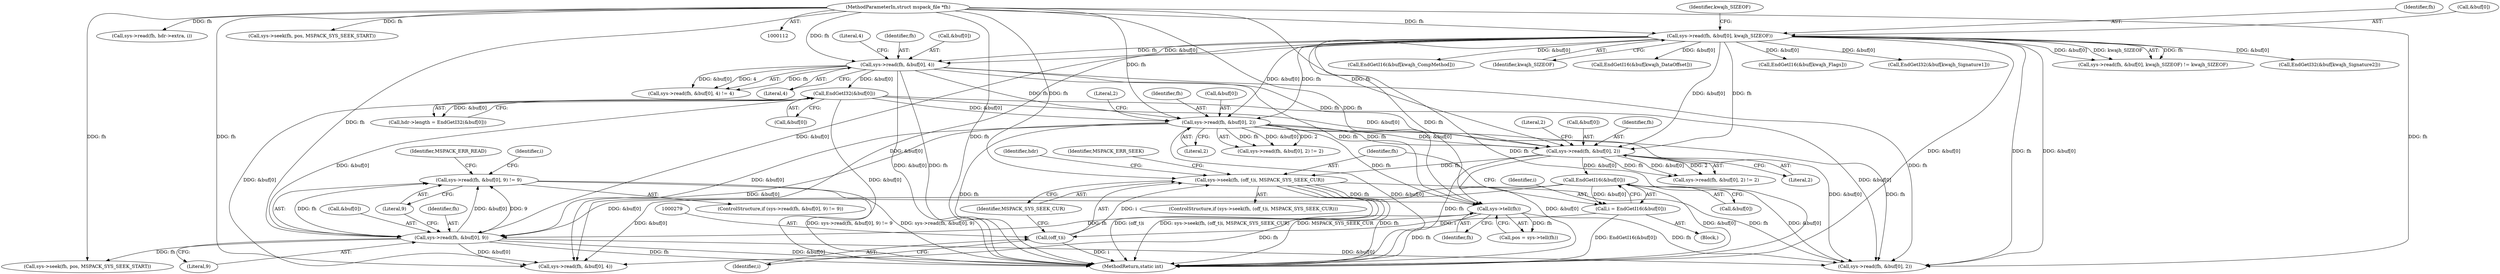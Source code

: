 digraph "0_libmspack_0b0ef9344255ff5acfac6b7af09198ac9c9756c8@API" {
"1000326" [label="(Call,sys->read(fh, &buf[0], 9) != 9)"];
"1000327" [label="(Call,sys->read(fh, &buf[0], 9))"];
"1000296" [label="(Call,sys->tell(fh))"];
"1000211" [label="(Call,sys->read(fh, &buf[0], 4))"];
"1000121" [label="(Call,sys->read(fh, &buf[0], kwajh_SIZEOF))"];
"1000114" [label="(MethodParameterIn,struct mspack_file *fh)"];
"1000239" [label="(Call,sys->read(fh, &buf[0], 2))"];
"1000225" [label="(Call,EndGetI32(&buf[0]))"];
"1000276" [label="(Call,sys->seek(fh, (off_t)i, MSPACK_SYS_SEEK_CUR))"];
"1000258" [label="(Call,sys->read(fh, &buf[0], 2))"];
"1000278" [label="(Call,(off_t)i)"];
"1000268" [label="(Call,i = EndGetI16(&buf[0]))"];
"1000270" [label="(Call,EndGetI16(&buf[0]))"];
"1000327" [label="(Call,sys->read(fh, &buf[0], 9))"];
"1000278" [label="(Call,(off_t)i)"];
"1000325" [label="(ControlStructure,if (sys->read(fh, &buf[0], 9) != 9))"];
"1000512" [label="(MethodReturn,static int)"];
"1000326" [label="(Call,sys->read(fh, &buf[0], 9) != 9)"];
"1000287" [label="(Identifier,hdr)"];
"1000128" [label="(Identifier,kwajh_SIZEOF)"];
"1000258" [label="(Call,sys->read(fh, &buf[0], 2))"];
"1000122" [label="(Identifier,fh)"];
"1000246" [label="(Literal,2)"];
"1000221" [label="(Call,hdr->length = EndGetI32(&buf[0]))"];
"1000281" [label="(Identifier,MSPACK_SYS_SEEK_CUR)"];
"1000334" [label="(Literal,9)"];
"1000257" [label="(Call,sys->read(fh, &buf[0], 2) != 2)"];
"1000177" [label="(Call,EndGetI16(&buf[kwajh_Flags]))"];
"1000294" [label="(Call,pos = sys->tell(fh))"];
"1000297" [label="(Identifier,fh)"];
"1000212" [label="(Identifier,fh)"];
"1000270" [label="(Call,EndGetI16(&buf[0]))"];
"1000137" [label="(Call,EndGetI32(&buf[kwajh_Signature1]))"];
"1000225" [label="(Call,EndGetI32(&buf[0]))"];
"1000277" [label="(Identifier,fh)"];
"1000213" [label="(Call,&buf[0])"];
"1000210" [label="(Call,sys->read(fh, &buf[0], 4) != 4)"];
"1000120" [label="(Call,sys->read(fh, &buf[0], kwajh_SIZEOF) != kwajh_SIZEOF)"];
"1000271" [label="(Call,&buf[0])"];
"1000296" [label="(Call,sys->tell(fh))"];
"1000264" [label="(Literal,2)"];
"1000211" [label="(Call,sys->read(fh, &buf[0], 4))"];
"1000146" [label="(Call,EndGetI32(&buf[kwajh_Signature2]))"];
"1000245" [label="(Literal,2)"];
"1000217" [label="(Literal,4)"];
"1000240" [label="(Identifier,fh)"];
"1000159" [label="(Call,EndGetI16(&buf[kwajh_CompMethod]))"];
"1000489" [label="(Call,sys->read(fh, hdr->extra, i))"];
"1000127" [label="(Identifier,kwajh_SIZEOF)"];
"1000265" [label="(Literal,2)"];
"1000168" [label="(Call,EndGetI16(&buf[kwajh_DataOffset]))"];
"1000255" [label="(Block,)"];
"1000275" [label="(ControlStructure,if (sys->seek(fh, (off_t)i, MSPACK_SYS_SEEK_CUR)))"];
"1000241" [label="(Call,&buf[0])"];
"1000329" [label="(Call,&buf[0])"];
"1000269" [label="(Identifier,i)"];
"1000238" [label="(Call,sys->read(fh, &buf[0], 2) != 2)"];
"1000268" [label="(Call,i = EndGetI16(&buf[0]))"];
"1000450" [label="(Call,sys->read(fh, &buf[0], 2))"];
"1000226" [label="(Call,&buf[0])"];
"1000283" [label="(Identifier,MSPACK_ERR_SEEK)"];
"1000280" [label="(Identifier,i)"];
"1000114" [label="(MethodParameterIn,struct mspack_file *fh)"];
"1000260" [label="(Call,&buf[0])"];
"1000276" [label="(Call,sys->seek(fh, (off_t)i, MSPACK_SYS_SEEK_CUR))"];
"1000333" [label="(Literal,9)"];
"1000218" [label="(Literal,4)"];
"1000339" [label="(Identifier,i)"];
"1000336" [label="(Identifier,MSPACK_ERR_READ)"];
"1000431" [label="(Call,sys->seek(fh, pos, MSPACK_SYS_SEEK_START))"];
"1000259" [label="(Identifier,fh)"];
"1000328" [label="(Identifier,fh)"];
"1000389" [label="(Call,sys->read(fh, &buf[0], 4))"];
"1000121" [label="(Call,sys->read(fh, &buf[0], kwajh_SIZEOF))"];
"1000239" [label="(Call,sys->read(fh, &buf[0], 2))"];
"1000123" [label="(Call,&buf[0])"];
"1000369" [label="(Call,sys->seek(fh, pos, MSPACK_SYS_SEEK_START))"];
"1000326" -> "1000325"  [label="AST: "];
"1000326" -> "1000334"  [label="CFG: "];
"1000327" -> "1000326"  [label="AST: "];
"1000334" -> "1000326"  [label="AST: "];
"1000336" -> "1000326"  [label="CFG: "];
"1000339" -> "1000326"  [label="CFG: "];
"1000326" -> "1000512"  [label="DDG: sys->read(fh, &buf[0], 9) != 9"];
"1000326" -> "1000512"  [label="DDG: sys->read(fh, &buf[0], 9)"];
"1000327" -> "1000326"  [label="DDG: fh"];
"1000327" -> "1000326"  [label="DDG: &buf[0]"];
"1000327" -> "1000326"  [label="DDG: 9"];
"1000327" -> "1000333"  [label="CFG: "];
"1000328" -> "1000327"  [label="AST: "];
"1000329" -> "1000327"  [label="AST: "];
"1000333" -> "1000327"  [label="AST: "];
"1000334" -> "1000327"  [label="CFG: "];
"1000327" -> "1000512"  [label="DDG: fh"];
"1000327" -> "1000512"  [label="DDG: &buf[0]"];
"1000296" -> "1000327"  [label="DDG: fh"];
"1000114" -> "1000327"  [label="DDG: fh"];
"1000225" -> "1000327"  [label="DDG: &buf[0]"];
"1000121" -> "1000327"  [label="DDG: &buf[0]"];
"1000239" -> "1000327"  [label="DDG: &buf[0]"];
"1000270" -> "1000327"  [label="DDG: &buf[0]"];
"1000327" -> "1000369"  [label="DDG: fh"];
"1000327" -> "1000389"  [label="DDG: &buf[0]"];
"1000327" -> "1000450"  [label="DDG: &buf[0]"];
"1000296" -> "1000294"  [label="AST: "];
"1000296" -> "1000297"  [label="CFG: "];
"1000297" -> "1000296"  [label="AST: "];
"1000294" -> "1000296"  [label="CFG: "];
"1000296" -> "1000512"  [label="DDG: fh"];
"1000296" -> "1000294"  [label="DDG: fh"];
"1000211" -> "1000296"  [label="DDG: fh"];
"1000239" -> "1000296"  [label="DDG: fh"];
"1000276" -> "1000296"  [label="DDG: fh"];
"1000121" -> "1000296"  [label="DDG: fh"];
"1000114" -> "1000296"  [label="DDG: fh"];
"1000296" -> "1000389"  [label="DDG: fh"];
"1000296" -> "1000450"  [label="DDG: fh"];
"1000211" -> "1000210"  [label="AST: "];
"1000211" -> "1000217"  [label="CFG: "];
"1000212" -> "1000211"  [label="AST: "];
"1000213" -> "1000211"  [label="AST: "];
"1000217" -> "1000211"  [label="AST: "];
"1000218" -> "1000211"  [label="CFG: "];
"1000211" -> "1000512"  [label="DDG: fh"];
"1000211" -> "1000512"  [label="DDG: &buf[0]"];
"1000211" -> "1000210"  [label="DDG: fh"];
"1000211" -> "1000210"  [label="DDG: &buf[0]"];
"1000211" -> "1000210"  [label="DDG: 4"];
"1000121" -> "1000211"  [label="DDG: fh"];
"1000121" -> "1000211"  [label="DDG: &buf[0]"];
"1000114" -> "1000211"  [label="DDG: fh"];
"1000211" -> "1000225"  [label="DDG: &buf[0]"];
"1000211" -> "1000239"  [label="DDG: fh"];
"1000211" -> "1000258"  [label="DDG: fh"];
"1000211" -> "1000450"  [label="DDG: fh"];
"1000121" -> "1000120"  [label="AST: "];
"1000121" -> "1000127"  [label="CFG: "];
"1000122" -> "1000121"  [label="AST: "];
"1000123" -> "1000121"  [label="AST: "];
"1000127" -> "1000121"  [label="AST: "];
"1000128" -> "1000121"  [label="CFG: "];
"1000121" -> "1000512"  [label="DDG: &buf[0]"];
"1000121" -> "1000512"  [label="DDG: fh"];
"1000121" -> "1000120"  [label="DDG: fh"];
"1000121" -> "1000120"  [label="DDG: &buf[0]"];
"1000121" -> "1000120"  [label="DDG: kwajh_SIZEOF"];
"1000114" -> "1000121"  [label="DDG: fh"];
"1000121" -> "1000137"  [label="DDG: &buf[0]"];
"1000121" -> "1000146"  [label="DDG: &buf[0]"];
"1000121" -> "1000159"  [label="DDG: &buf[0]"];
"1000121" -> "1000168"  [label="DDG: &buf[0]"];
"1000121" -> "1000177"  [label="DDG: &buf[0]"];
"1000121" -> "1000239"  [label="DDG: fh"];
"1000121" -> "1000239"  [label="DDG: &buf[0]"];
"1000121" -> "1000258"  [label="DDG: fh"];
"1000121" -> "1000258"  [label="DDG: &buf[0]"];
"1000121" -> "1000389"  [label="DDG: &buf[0]"];
"1000121" -> "1000450"  [label="DDG: fh"];
"1000121" -> "1000450"  [label="DDG: &buf[0]"];
"1000114" -> "1000112"  [label="AST: "];
"1000114" -> "1000512"  [label="DDG: fh"];
"1000114" -> "1000239"  [label="DDG: fh"];
"1000114" -> "1000258"  [label="DDG: fh"];
"1000114" -> "1000276"  [label="DDG: fh"];
"1000114" -> "1000369"  [label="DDG: fh"];
"1000114" -> "1000389"  [label="DDG: fh"];
"1000114" -> "1000431"  [label="DDG: fh"];
"1000114" -> "1000450"  [label="DDG: fh"];
"1000114" -> "1000489"  [label="DDG: fh"];
"1000239" -> "1000238"  [label="AST: "];
"1000239" -> "1000245"  [label="CFG: "];
"1000240" -> "1000239"  [label="AST: "];
"1000241" -> "1000239"  [label="AST: "];
"1000245" -> "1000239"  [label="AST: "];
"1000246" -> "1000239"  [label="CFG: "];
"1000239" -> "1000512"  [label="DDG: fh"];
"1000239" -> "1000512"  [label="DDG: &buf[0]"];
"1000239" -> "1000238"  [label="DDG: fh"];
"1000239" -> "1000238"  [label="DDG: &buf[0]"];
"1000239" -> "1000238"  [label="DDG: 2"];
"1000225" -> "1000239"  [label="DDG: &buf[0]"];
"1000239" -> "1000258"  [label="DDG: fh"];
"1000239" -> "1000258"  [label="DDG: &buf[0]"];
"1000239" -> "1000389"  [label="DDG: &buf[0]"];
"1000239" -> "1000450"  [label="DDG: fh"];
"1000239" -> "1000450"  [label="DDG: &buf[0]"];
"1000225" -> "1000221"  [label="AST: "];
"1000225" -> "1000226"  [label="CFG: "];
"1000226" -> "1000225"  [label="AST: "];
"1000221" -> "1000225"  [label="CFG: "];
"1000225" -> "1000512"  [label="DDG: &buf[0]"];
"1000225" -> "1000221"  [label="DDG: &buf[0]"];
"1000225" -> "1000258"  [label="DDG: &buf[0]"];
"1000225" -> "1000389"  [label="DDG: &buf[0]"];
"1000225" -> "1000450"  [label="DDG: &buf[0]"];
"1000276" -> "1000275"  [label="AST: "];
"1000276" -> "1000281"  [label="CFG: "];
"1000277" -> "1000276"  [label="AST: "];
"1000278" -> "1000276"  [label="AST: "];
"1000281" -> "1000276"  [label="AST: "];
"1000283" -> "1000276"  [label="CFG: "];
"1000287" -> "1000276"  [label="CFG: "];
"1000276" -> "1000512"  [label="DDG: (off_t)i"];
"1000276" -> "1000512"  [label="DDG: sys->seek(fh, (off_t)i, MSPACK_SYS_SEEK_CUR)"];
"1000276" -> "1000512"  [label="DDG: MSPACK_SYS_SEEK_CUR"];
"1000276" -> "1000512"  [label="DDG: fh"];
"1000258" -> "1000276"  [label="DDG: fh"];
"1000278" -> "1000276"  [label="DDG: i"];
"1000276" -> "1000450"  [label="DDG: fh"];
"1000258" -> "1000257"  [label="AST: "];
"1000258" -> "1000264"  [label="CFG: "];
"1000259" -> "1000258"  [label="AST: "];
"1000260" -> "1000258"  [label="AST: "];
"1000264" -> "1000258"  [label="AST: "];
"1000265" -> "1000258"  [label="CFG: "];
"1000258" -> "1000512"  [label="DDG: fh"];
"1000258" -> "1000512"  [label="DDG: &buf[0]"];
"1000258" -> "1000257"  [label="DDG: fh"];
"1000258" -> "1000257"  [label="DDG: &buf[0]"];
"1000258" -> "1000257"  [label="DDG: 2"];
"1000258" -> "1000270"  [label="DDG: &buf[0]"];
"1000278" -> "1000280"  [label="CFG: "];
"1000279" -> "1000278"  [label="AST: "];
"1000280" -> "1000278"  [label="AST: "];
"1000281" -> "1000278"  [label="CFG: "];
"1000278" -> "1000512"  [label="DDG: i"];
"1000268" -> "1000278"  [label="DDG: i"];
"1000268" -> "1000255"  [label="AST: "];
"1000268" -> "1000270"  [label="CFG: "];
"1000269" -> "1000268"  [label="AST: "];
"1000270" -> "1000268"  [label="AST: "];
"1000277" -> "1000268"  [label="CFG: "];
"1000268" -> "1000512"  [label="DDG: EndGetI16(&buf[0])"];
"1000270" -> "1000268"  [label="DDG: &buf[0]"];
"1000270" -> "1000271"  [label="CFG: "];
"1000271" -> "1000270"  [label="AST: "];
"1000270" -> "1000512"  [label="DDG: &buf[0]"];
"1000270" -> "1000389"  [label="DDG: &buf[0]"];
"1000270" -> "1000450"  [label="DDG: &buf[0]"];
}
